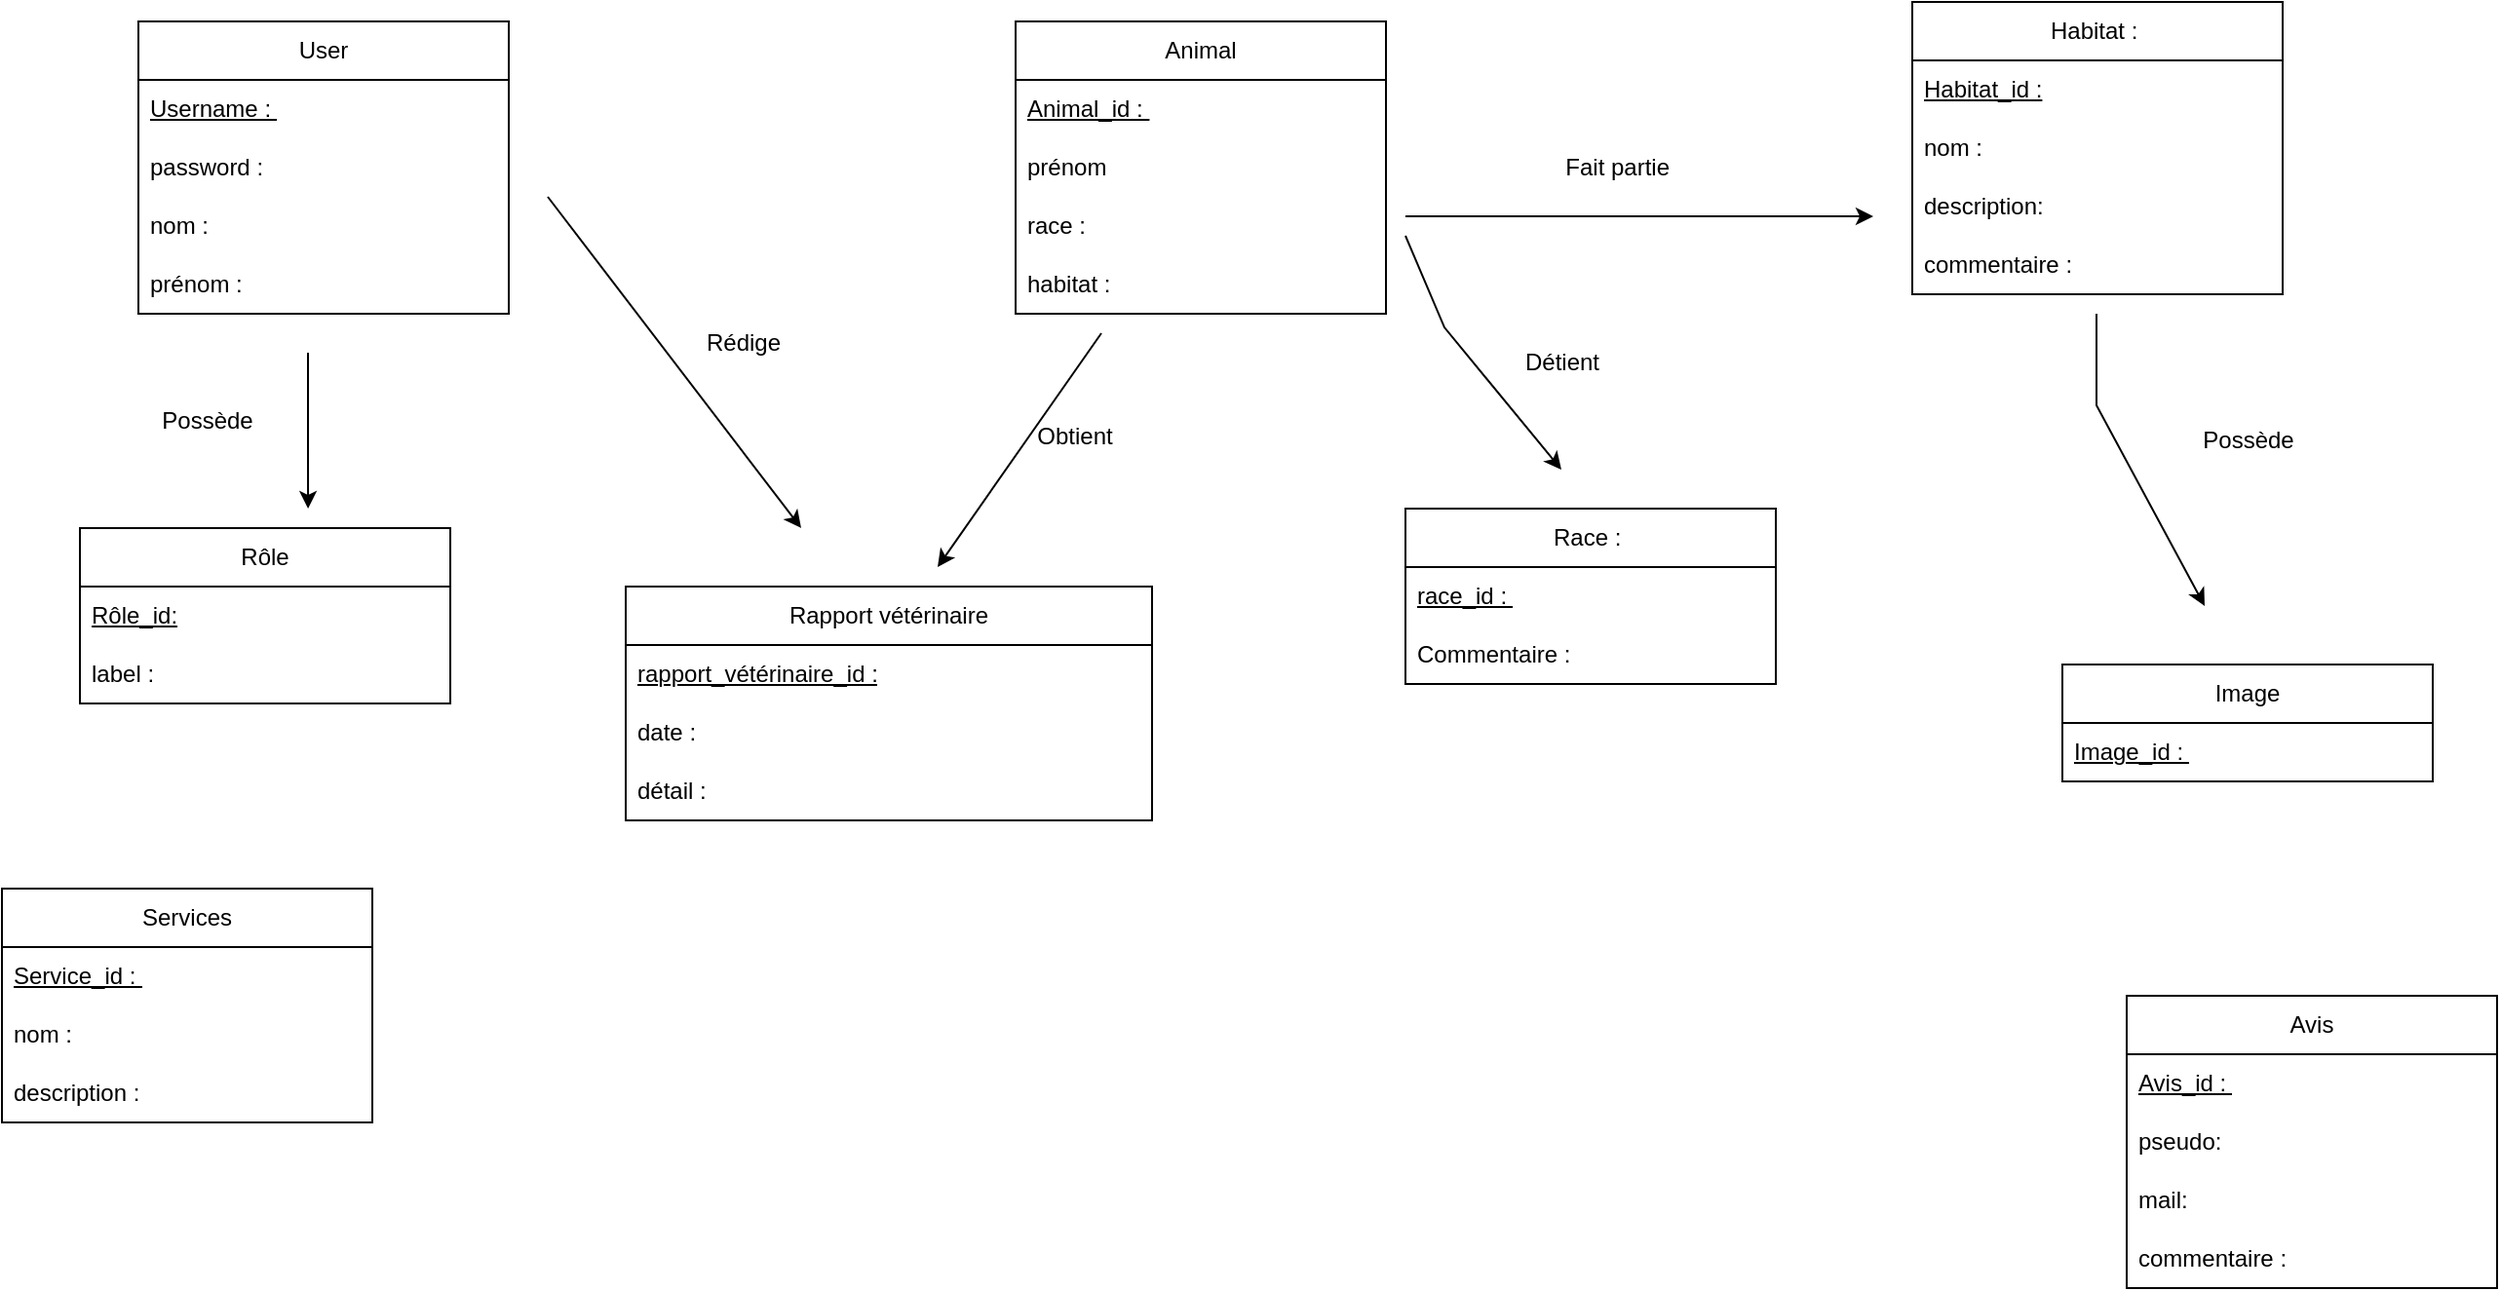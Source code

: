 <mxfile version="24.5.3" type="device">
  <diagram name="Page-1" id="K81ZPI2hyclE3AJ_CSLl">
    <mxGraphModel dx="2261" dy="836" grid="1" gridSize="10" guides="1" tooltips="1" connect="1" arrows="1" fold="1" page="1" pageScale="1" pageWidth="827" pageHeight="1169" math="0" shadow="0">
      <root>
        <mxCell id="0" />
        <mxCell id="1" parent="0" />
        <mxCell id="RNrrS0BNje6hdTuw2Czp-10" value="User" style="swimlane;fontStyle=0;childLayout=stackLayout;horizontal=1;startSize=30;horizontalStack=0;resizeParent=1;resizeParentMax=0;resizeLast=0;collapsible=1;marginBottom=0;whiteSpace=wrap;html=1;" vertex="1" parent="1">
          <mxGeometry x="-160" y="20" width="190" height="150" as="geometry" />
        </mxCell>
        <mxCell id="RNrrS0BNje6hdTuw2Czp-11" value="&lt;u&gt;Username :&amp;nbsp;&lt;/u&gt;" style="text;strokeColor=none;fillColor=none;align=left;verticalAlign=middle;spacingLeft=4;spacingRight=4;overflow=hidden;points=[[0,0.5],[1,0.5]];portConstraint=eastwest;rotatable=0;whiteSpace=wrap;html=1;" vertex="1" parent="RNrrS0BNje6hdTuw2Czp-10">
          <mxGeometry y="30" width="190" height="30" as="geometry" />
        </mxCell>
        <mxCell id="RNrrS0BNje6hdTuw2Czp-12" value="password :&amp;nbsp;" style="text;strokeColor=none;fillColor=none;align=left;verticalAlign=middle;spacingLeft=4;spacingRight=4;overflow=hidden;points=[[0,0.5],[1,0.5]];portConstraint=eastwest;rotatable=0;whiteSpace=wrap;html=1;" vertex="1" parent="RNrrS0BNje6hdTuw2Czp-10">
          <mxGeometry y="60" width="190" height="30" as="geometry" />
        </mxCell>
        <mxCell id="RNrrS0BNje6hdTuw2Czp-13" value="nom :&amp;nbsp;" style="text;strokeColor=none;fillColor=none;align=left;verticalAlign=middle;spacingLeft=4;spacingRight=4;overflow=hidden;points=[[0,0.5],[1,0.5]];portConstraint=eastwest;rotatable=0;whiteSpace=wrap;html=1;" vertex="1" parent="RNrrS0BNje6hdTuw2Czp-10">
          <mxGeometry y="90" width="190" height="30" as="geometry" />
        </mxCell>
        <mxCell id="RNrrS0BNje6hdTuw2Czp-15" value="prénom :&amp;nbsp;" style="text;strokeColor=none;fillColor=none;align=left;verticalAlign=middle;spacingLeft=4;spacingRight=4;overflow=hidden;points=[[0,0.5],[1,0.5]];portConstraint=eastwest;rotatable=0;whiteSpace=wrap;html=1;" vertex="1" parent="RNrrS0BNje6hdTuw2Czp-10">
          <mxGeometry y="120" width="190" height="30" as="geometry" />
        </mxCell>
        <mxCell id="RNrrS0BNje6hdTuw2Czp-17" value="Rôle" style="swimlane;fontStyle=0;childLayout=stackLayout;horizontal=1;startSize=30;horizontalStack=0;resizeParent=1;resizeParentMax=0;resizeLast=0;collapsible=1;marginBottom=0;whiteSpace=wrap;html=1;" vertex="1" parent="1">
          <mxGeometry x="-190" y="280" width="190" height="90" as="geometry" />
        </mxCell>
        <mxCell id="RNrrS0BNje6hdTuw2Czp-18" value="&lt;u&gt;Rôle_id:&lt;/u&gt;" style="text;strokeColor=none;fillColor=none;align=left;verticalAlign=middle;spacingLeft=4;spacingRight=4;overflow=hidden;points=[[0,0.5],[1,0.5]];portConstraint=eastwest;rotatable=0;whiteSpace=wrap;html=1;" vertex="1" parent="RNrrS0BNje6hdTuw2Czp-17">
          <mxGeometry y="30" width="190" height="30" as="geometry" />
        </mxCell>
        <mxCell id="RNrrS0BNje6hdTuw2Czp-19" value="label :" style="text;strokeColor=none;fillColor=none;align=left;verticalAlign=middle;spacingLeft=4;spacingRight=4;overflow=hidden;points=[[0,0.5],[1,0.5]];portConstraint=eastwest;rotatable=0;whiteSpace=wrap;html=1;" vertex="1" parent="RNrrS0BNje6hdTuw2Czp-17">
          <mxGeometry y="60" width="190" height="30" as="geometry" />
        </mxCell>
        <mxCell id="RNrrS0BNje6hdTuw2Czp-22" value="Habitat :&amp;nbsp;" style="swimlane;fontStyle=0;childLayout=stackLayout;horizontal=1;startSize=30;horizontalStack=0;resizeParent=1;resizeParentMax=0;resizeLast=0;collapsible=1;marginBottom=0;whiteSpace=wrap;html=1;" vertex="1" parent="1">
          <mxGeometry x="750" y="10" width="190" height="150" as="geometry" />
        </mxCell>
        <mxCell id="RNrrS0BNje6hdTuw2Czp-23" value="&lt;u&gt;Habitat_id :&lt;/u&gt;" style="text;strokeColor=none;fillColor=none;align=left;verticalAlign=middle;spacingLeft=4;spacingRight=4;overflow=hidden;points=[[0,0.5],[1,0.5]];portConstraint=eastwest;rotatable=0;whiteSpace=wrap;html=1;" vertex="1" parent="RNrrS0BNje6hdTuw2Czp-22">
          <mxGeometry y="30" width="190" height="30" as="geometry" />
        </mxCell>
        <mxCell id="RNrrS0BNje6hdTuw2Czp-24" value="nom :&amp;nbsp;" style="text;strokeColor=none;fillColor=none;align=left;verticalAlign=middle;spacingLeft=4;spacingRight=4;overflow=hidden;points=[[0,0.5],[1,0.5]];portConstraint=eastwest;rotatable=0;whiteSpace=wrap;html=1;" vertex="1" parent="RNrrS0BNje6hdTuw2Czp-22">
          <mxGeometry y="60" width="190" height="30" as="geometry" />
        </mxCell>
        <mxCell id="RNrrS0BNje6hdTuw2Czp-25" value="description:&amp;nbsp;" style="text;strokeColor=none;fillColor=none;align=left;verticalAlign=middle;spacingLeft=4;spacingRight=4;overflow=hidden;points=[[0,0.5],[1,0.5]];portConstraint=eastwest;rotatable=0;whiteSpace=wrap;html=1;" vertex="1" parent="RNrrS0BNje6hdTuw2Czp-22">
          <mxGeometry y="90" width="190" height="30" as="geometry" />
        </mxCell>
        <mxCell id="RNrrS0BNje6hdTuw2Czp-26" value="commentaire :&amp;nbsp;" style="text;strokeColor=none;fillColor=none;align=left;verticalAlign=middle;spacingLeft=4;spacingRight=4;overflow=hidden;points=[[0,0.5],[1,0.5]];portConstraint=eastwest;rotatable=0;whiteSpace=wrap;html=1;" vertex="1" parent="RNrrS0BNje6hdTuw2Czp-22">
          <mxGeometry y="120" width="190" height="30" as="geometry" />
        </mxCell>
        <mxCell id="RNrrS0BNje6hdTuw2Czp-27" value="Animal" style="swimlane;fontStyle=0;childLayout=stackLayout;horizontal=1;startSize=30;horizontalStack=0;resizeParent=1;resizeParentMax=0;resizeLast=0;collapsible=1;marginBottom=0;whiteSpace=wrap;html=1;" vertex="1" parent="1">
          <mxGeometry x="290" y="20" width="190" height="150" as="geometry" />
        </mxCell>
        <mxCell id="RNrrS0BNje6hdTuw2Czp-28" value="&lt;u&gt;Animal_id :&amp;nbsp;&lt;/u&gt;" style="text;strokeColor=none;fillColor=none;align=left;verticalAlign=middle;spacingLeft=4;spacingRight=4;overflow=hidden;points=[[0,0.5],[1,0.5]];portConstraint=eastwest;rotatable=0;whiteSpace=wrap;html=1;" vertex="1" parent="RNrrS0BNje6hdTuw2Czp-27">
          <mxGeometry y="30" width="190" height="30" as="geometry" />
        </mxCell>
        <mxCell id="RNrrS0BNje6hdTuw2Czp-29" value="prénom" style="text;strokeColor=none;fillColor=none;align=left;verticalAlign=middle;spacingLeft=4;spacingRight=4;overflow=hidden;points=[[0,0.5],[1,0.5]];portConstraint=eastwest;rotatable=0;whiteSpace=wrap;html=1;" vertex="1" parent="RNrrS0BNje6hdTuw2Czp-27">
          <mxGeometry y="60" width="190" height="30" as="geometry" />
        </mxCell>
        <mxCell id="RNrrS0BNje6hdTuw2Czp-30" value="race :&amp;nbsp;" style="text;strokeColor=none;fillColor=none;align=left;verticalAlign=middle;spacingLeft=4;spacingRight=4;overflow=hidden;points=[[0,0.5],[1,0.5]];portConstraint=eastwest;rotatable=0;whiteSpace=wrap;html=1;" vertex="1" parent="RNrrS0BNje6hdTuw2Czp-27">
          <mxGeometry y="90" width="190" height="30" as="geometry" />
        </mxCell>
        <mxCell id="RNrrS0BNje6hdTuw2Czp-31" value="habitat :&amp;nbsp;" style="text;strokeColor=none;fillColor=none;align=left;verticalAlign=middle;spacingLeft=4;spacingRight=4;overflow=hidden;points=[[0,0.5],[1,0.5]];portConstraint=eastwest;rotatable=0;whiteSpace=wrap;html=1;" vertex="1" parent="RNrrS0BNje6hdTuw2Czp-27">
          <mxGeometry y="120" width="190" height="30" as="geometry" />
        </mxCell>
        <mxCell id="RNrrS0BNje6hdTuw2Czp-41" value="Image" style="swimlane;fontStyle=0;childLayout=stackLayout;horizontal=1;startSize=30;horizontalStack=0;resizeParent=1;resizeParentMax=0;resizeLast=0;collapsible=1;marginBottom=0;whiteSpace=wrap;html=1;" vertex="1" parent="1">
          <mxGeometry x="827" y="350" width="190" height="60" as="geometry" />
        </mxCell>
        <mxCell id="RNrrS0BNje6hdTuw2Czp-42" value="&lt;u&gt;Image_id :&amp;nbsp;&lt;/u&gt;" style="text;strokeColor=none;fillColor=none;align=left;verticalAlign=middle;spacingLeft=4;spacingRight=4;overflow=hidden;points=[[0,0.5],[1,0.5]];portConstraint=eastwest;rotatable=0;whiteSpace=wrap;html=1;" vertex="1" parent="RNrrS0BNje6hdTuw2Czp-41">
          <mxGeometry y="30" width="190" height="30" as="geometry" />
        </mxCell>
        <mxCell id="RNrrS0BNje6hdTuw2Czp-44" value="Avis" style="swimlane;fontStyle=0;childLayout=stackLayout;horizontal=1;startSize=30;horizontalStack=0;resizeParent=1;resizeParentMax=0;resizeLast=0;collapsible=1;marginBottom=0;whiteSpace=wrap;html=1;" vertex="1" parent="1">
          <mxGeometry x="860" y="520" width="190" height="150" as="geometry" />
        </mxCell>
        <mxCell id="RNrrS0BNje6hdTuw2Czp-45" value="&lt;u&gt;Avis_id :&amp;nbsp;&lt;/u&gt;" style="text;strokeColor=none;fillColor=none;align=left;verticalAlign=middle;spacingLeft=4;spacingRight=4;overflow=hidden;points=[[0,0.5],[1,0.5]];portConstraint=eastwest;rotatable=0;whiteSpace=wrap;html=1;" vertex="1" parent="RNrrS0BNje6hdTuw2Czp-44">
          <mxGeometry y="30" width="190" height="30" as="geometry" />
        </mxCell>
        <mxCell id="RNrrS0BNje6hdTuw2Czp-46" value="pseudo:&amp;nbsp;" style="text;strokeColor=none;fillColor=none;align=left;verticalAlign=middle;spacingLeft=4;spacingRight=4;overflow=hidden;points=[[0,0.5],[1,0.5]];portConstraint=eastwest;rotatable=0;whiteSpace=wrap;html=1;" vertex="1" parent="RNrrS0BNje6hdTuw2Czp-44">
          <mxGeometry y="60" width="190" height="30" as="geometry" />
        </mxCell>
        <mxCell id="RNrrS0BNje6hdTuw2Czp-47" value="mail:" style="text;strokeColor=none;fillColor=none;align=left;verticalAlign=middle;spacingLeft=4;spacingRight=4;overflow=hidden;points=[[0,0.5],[1,0.5]];portConstraint=eastwest;rotatable=0;whiteSpace=wrap;html=1;" vertex="1" parent="RNrrS0BNje6hdTuw2Czp-44">
          <mxGeometry y="90" width="190" height="30" as="geometry" />
        </mxCell>
        <mxCell id="RNrrS0BNje6hdTuw2Czp-48" value="commentaire :&amp;nbsp;" style="text;strokeColor=none;fillColor=none;align=left;verticalAlign=middle;spacingLeft=4;spacingRight=4;overflow=hidden;points=[[0,0.5],[1,0.5]];portConstraint=eastwest;rotatable=0;whiteSpace=wrap;html=1;" vertex="1" parent="RNrrS0BNje6hdTuw2Czp-44">
          <mxGeometry y="120" width="190" height="30" as="geometry" />
        </mxCell>
        <mxCell id="RNrrS0BNje6hdTuw2Czp-53" value="Services" style="swimlane;fontStyle=0;childLayout=stackLayout;horizontal=1;startSize=30;horizontalStack=0;resizeParent=1;resizeParentMax=0;resizeLast=0;collapsible=1;marginBottom=0;whiteSpace=wrap;html=1;" vertex="1" parent="1">
          <mxGeometry x="-230" y="465" width="190" height="120" as="geometry" />
        </mxCell>
        <mxCell id="RNrrS0BNje6hdTuw2Czp-54" value="&lt;u&gt;Service_id :&amp;nbsp;&lt;/u&gt;" style="text;strokeColor=none;fillColor=none;align=left;verticalAlign=middle;spacingLeft=4;spacingRight=4;overflow=hidden;points=[[0,0.5],[1,0.5]];portConstraint=eastwest;rotatable=0;whiteSpace=wrap;html=1;" vertex="1" parent="RNrrS0BNje6hdTuw2Czp-53">
          <mxGeometry y="30" width="190" height="30" as="geometry" />
        </mxCell>
        <mxCell id="RNrrS0BNje6hdTuw2Czp-55" value="nom :&amp;nbsp;" style="text;strokeColor=none;fillColor=none;align=left;verticalAlign=middle;spacingLeft=4;spacingRight=4;overflow=hidden;points=[[0,0.5],[1,0.5]];portConstraint=eastwest;rotatable=0;whiteSpace=wrap;html=1;" vertex="1" parent="RNrrS0BNje6hdTuw2Czp-53">
          <mxGeometry y="60" width="190" height="30" as="geometry" />
        </mxCell>
        <mxCell id="RNrrS0BNje6hdTuw2Czp-56" value="description :&amp;nbsp;" style="text;strokeColor=none;fillColor=none;align=left;verticalAlign=middle;spacingLeft=4;spacingRight=4;overflow=hidden;points=[[0,0.5],[1,0.5]];portConstraint=eastwest;rotatable=0;whiteSpace=wrap;html=1;" vertex="1" parent="RNrrS0BNje6hdTuw2Czp-53">
          <mxGeometry y="90" width="190" height="30" as="geometry" />
        </mxCell>
        <mxCell id="RNrrS0BNje6hdTuw2Czp-58" value="Rapport vétérinaire" style="swimlane;fontStyle=0;childLayout=stackLayout;horizontal=1;startSize=30;horizontalStack=0;resizeParent=1;resizeParentMax=0;resizeLast=0;collapsible=1;marginBottom=0;whiteSpace=wrap;html=1;" vertex="1" parent="1">
          <mxGeometry x="90" y="310" width="270" height="120" as="geometry" />
        </mxCell>
        <mxCell id="RNrrS0BNje6hdTuw2Czp-59" value="&lt;u&gt;rapport_vétérinaire_id :&lt;/u&gt;" style="text;strokeColor=none;fillColor=none;align=left;verticalAlign=middle;spacingLeft=4;spacingRight=4;overflow=hidden;points=[[0,0.5],[1,0.5]];portConstraint=eastwest;rotatable=0;whiteSpace=wrap;html=1;" vertex="1" parent="RNrrS0BNje6hdTuw2Czp-58">
          <mxGeometry y="30" width="270" height="30" as="geometry" />
        </mxCell>
        <mxCell id="RNrrS0BNje6hdTuw2Czp-60" value="date :&amp;nbsp;" style="text;strokeColor=none;fillColor=none;align=left;verticalAlign=middle;spacingLeft=4;spacingRight=4;overflow=hidden;points=[[0,0.5],[1,0.5]];portConstraint=eastwest;rotatable=0;whiteSpace=wrap;html=1;" vertex="1" parent="RNrrS0BNje6hdTuw2Czp-58">
          <mxGeometry y="60" width="270" height="30" as="geometry" />
        </mxCell>
        <mxCell id="RNrrS0BNje6hdTuw2Czp-61" value="détail :&amp;nbsp;" style="text;strokeColor=none;fillColor=none;align=left;verticalAlign=middle;spacingLeft=4;spacingRight=4;overflow=hidden;points=[[0,0.5],[1,0.5]];portConstraint=eastwest;rotatable=0;whiteSpace=wrap;html=1;" vertex="1" parent="RNrrS0BNje6hdTuw2Czp-58">
          <mxGeometry y="90" width="270" height="30" as="geometry" />
        </mxCell>
        <mxCell id="RNrrS0BNje6hdTuw2Czp-64" value="Race :&amp;nbsp;" style="swimlane;fontStyle=0;childLayout=stackLayout;horizontal=1;startSize=30;horizontalStack=0;resizeParent=1;resizeParentMax=0;resizeLast=0;collapsible=1;marginBottom=0;whiteSpace=wrap;html=1;" vertex="1" parent="1">
          <mxGeometry x="490" y="270" width="190" height="90" as="geometry" />
        </mxCell>
        <mxCell id="RNrrS0BNje6hdTuw2Czp-65" value="&lt;u&gt;race_id :&amp;nbsp;&lt;/u&gt;" style="text;strokeColor=none;fillColor=none;align=left;verticalAlign=middle;spacingLeft=4;spacingRight=4;overflow=hidden;points=[[0,0.5],[1,0.5]];portConstraint=eastwest;rotatable=0;whiteSpace=wrap;html=1;" vertex="1" parent="RNrrS0BNje6hdTuw2Czp-64">
          <mxGeometry y="30" width="190" height="30" as="geometry" />
        </mxCell>
        <mxCell id="RNrrS0BNje6hdTuw2Czp-66" value="Commentaire :&amp;nbsp;" style="text;strokeColor=none;fillColor=none;align=left;verticalAlign=middle;spacingLeft=4;spacingRight=4;overflow=hidden;points=[[0,0.5],[1,0.5]];portConstraint=eastwest;rotatable=0;whiteSpace=wrap;html=1;" vertex="1" parent="RNrrS0BNje6hdTuw2Czp-64">
          <mxGeometry y="60" width="190" height="30" as="geometry" />
        </mxCell>
        <mxCell id="RNrrS0BNje6hdTuw2Czp-68" value="" style="endArrow=none;html=1;rounded=0;" edge="1" parent="1">
          <mxGeometry width="50" height="50" relative="1" as="geometry">
            <mxPoint x="460" y="310" as="sourcePoint" />
            <mxPoint x="460" y="310" as="targetPoint" />
          </mxGeometry>
        </mxCell>
        <mxCell id="RNrrS0BNje6hdTuw2Czp-69" value="Possède" style="text;html=1;align=center;verticalAlign=middle;resizable=0;points=[];autosize=1;strokeColor=none;fillColor=none;" vertex="1" parent="1">
          <mxGeometry x="-160" y="210" width="70" height="30" as="geometry" />
        </mxCell>
        <mxCell id="RNrrS0BNje6hdTuw2Czp-71" value="Possède" style="text;html=1;align=center;verticalAlign=middle;resizable=0;points=[];autosize=1;strokeColor=none;fillColor=none;" vertex="1" parent="1">
          <mxGeometry x="887" y="220" width="70" height="30" as="geometry" />
        </mxCell>
        <mxCell id="RNrrS0BNje6hdTuw2Czp-73" value="" style="endArrow=classic;html=1;rounded=0;entryX=0.616;entryY=0.033;entryDx=0;entryDy=0;entryPerimeter=0;" edge="1" parent="1">
          <mxGeometry width="50" height="50" relative="1" as="geometry">
            <mxPoint x="-73" y="190" as="sourcePoint" />
            <mxPoint x="-72.96" y="270" as="targetPoint" />
            <Array as="points">
              <mxPoint x="-73" y="237.03" />
            </Array>
          </mxGeometry>
        </mxCell>
        <mxCell id="RNrrS0BNje6hdTuw2Czp-75" value="" style="endArrow=classic;html=1;rounded=0;" edge="1" parent="1">
          <mxGeometry width="50" height="50" relative="1" as="geometry">
            <mxPoint x="844.5" y="170" as="sourcePoint" />
            <mxPoint x="900" y="320" as="targetPoint" />
            <Array as="points">
              <mxPoint x="844.5" y="217.03" />
            </Array>
          </mxGeometry>
        </mxCell>
        <mxCell id="RNrrS0BNje6hdTuw2Czp-76" value="" style="endArrow=classic;html=1;rounded=0;" edge="1" parent="1">
          <mxGeometry width="50" height="50" relative="1" as="geometry">
            <mxPoint x="490" y="130" as="sourcePoint" />
            <mxPoint x="570" y="250" as="targetPoint" />
            <Array as="points">
              <mxPoint x="510" y="177.03" />
            </Array>
          </mxGeometry>
        </mxCell>
        <mxCell id="RNrrS0BNje6hdTuw2Czp-77" value="" style="endArrow=classic;html=1;rounded=0;" edge="1" parent="1">
          <mxGeometry width="50" height="50" relative="1" as="geometry">
            <mxPoint x="490" y="120" as="sourcePoint" />
            <mxPoint x="730" y="120" as="targetPoint" />
          </mxGeometry>
        </mxCell>
        <mxCell id="RNrrS0BNje6hdTuw2Czp-78" value="Détient" style="text;html=1;align=center;verticalAlign=middle;resizable=0;points=[];autosize=1;strokeColor=none;fillColor=none;" vertex="1" parent="1">
          <mxGeometry x="540" y="180" width="60" height="30" as="geometry" />
        </mxCell>
        <mxCell id="RNrrS0BNje6hdTuw2Czp-79" value="Fait partie&amp;nbsp;" style="text;html=1;align=center;verticalAlign=middle;resizable=0;points=[];autosize=1;strokeColor=none;fillColor=none;" vertex="1" parent="1">
          <mxGeometry x="560" y="80" width="80" height="30" as="geometry" />
        </mxCell>
        <mxCell id="RNrrS0BNje6hdTuw2Czp-80" value="" style="endArrow=classic;html=1;rounded=0;" edge="1" parent="1">
          <mxGeometry width="50" height="50" relative="1" as="geometry">
            <mxPoint x="334" y="180" as="sourcePoint" />
            <mxPoint x="250" y="300" as="targetPoint" />
            <Array as="points" />
          </mxGeometry>
        </mxCell>
        <mxCell id="RNrrS0BNje6hdTuw2Czp-81" value="" style="endArrow=classic;html=1;rounded=0;" edge="1" parent="1">
          <mxGeometry width="50" height="50" relative="1" as="geometry">
            <mxPoint x="50" y="110" as="sourcePoint" />
            <mxPoint x="180" y="280" as="targetPoint" />
            <Array as="points" />
          </mxGeometry>
        </mxCell>
        <mxCell id="RNrrS0BNje6hdTuw2Czp-82" value="Rédige" style="text;html=1;align=center;verticalAlign=middle;resizable=0;points=[];autosize=1;strokeColor=none;fillColor=none;" vertex="1" parent="1">
          <mxGeometry x="120" y="170" width="60" height="30" as="geometry" />
        </mxCell>
        <mxCell id="RNrrS0BNje6hdTuw2Czp-83" value="Obtient" style="text;html=1;align=center;verticalAlign=middle;resizable=0;points=[];autosize=1;strokeColor=none;fillColor=none;" vertex="1" parent="1">
          <mxGeometry x="290" y="218" width="60" height="30" as="geometry" />
        </mxCell>
      </root>
    </mxGraphModel>
  </diagram>
</mxfile>
